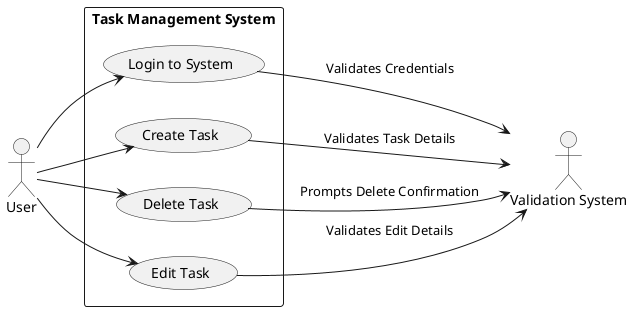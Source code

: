@startuml
left to right direction  

actor User

rectangle "Task Management System" {
    usecase "Login to System" as UC1
    usecase "Create Task" as UC2
    usecase "Delete Task" as UC3
    usecase "Edit Task" as UC4
}

actor "Validation System" as ValidationSystem

User --> UC1
User --> UC2
User --> UC3
User --> UC4

UC1 --> ValidationSystem : Validates Credentials
UC2 --> ValidationSystem : Validates Task Details
UC4 --> ValidationSystem : Validates Edit Details
UC3 --> ValidationSystem : Prompts Delete Confirmation

@enduml
